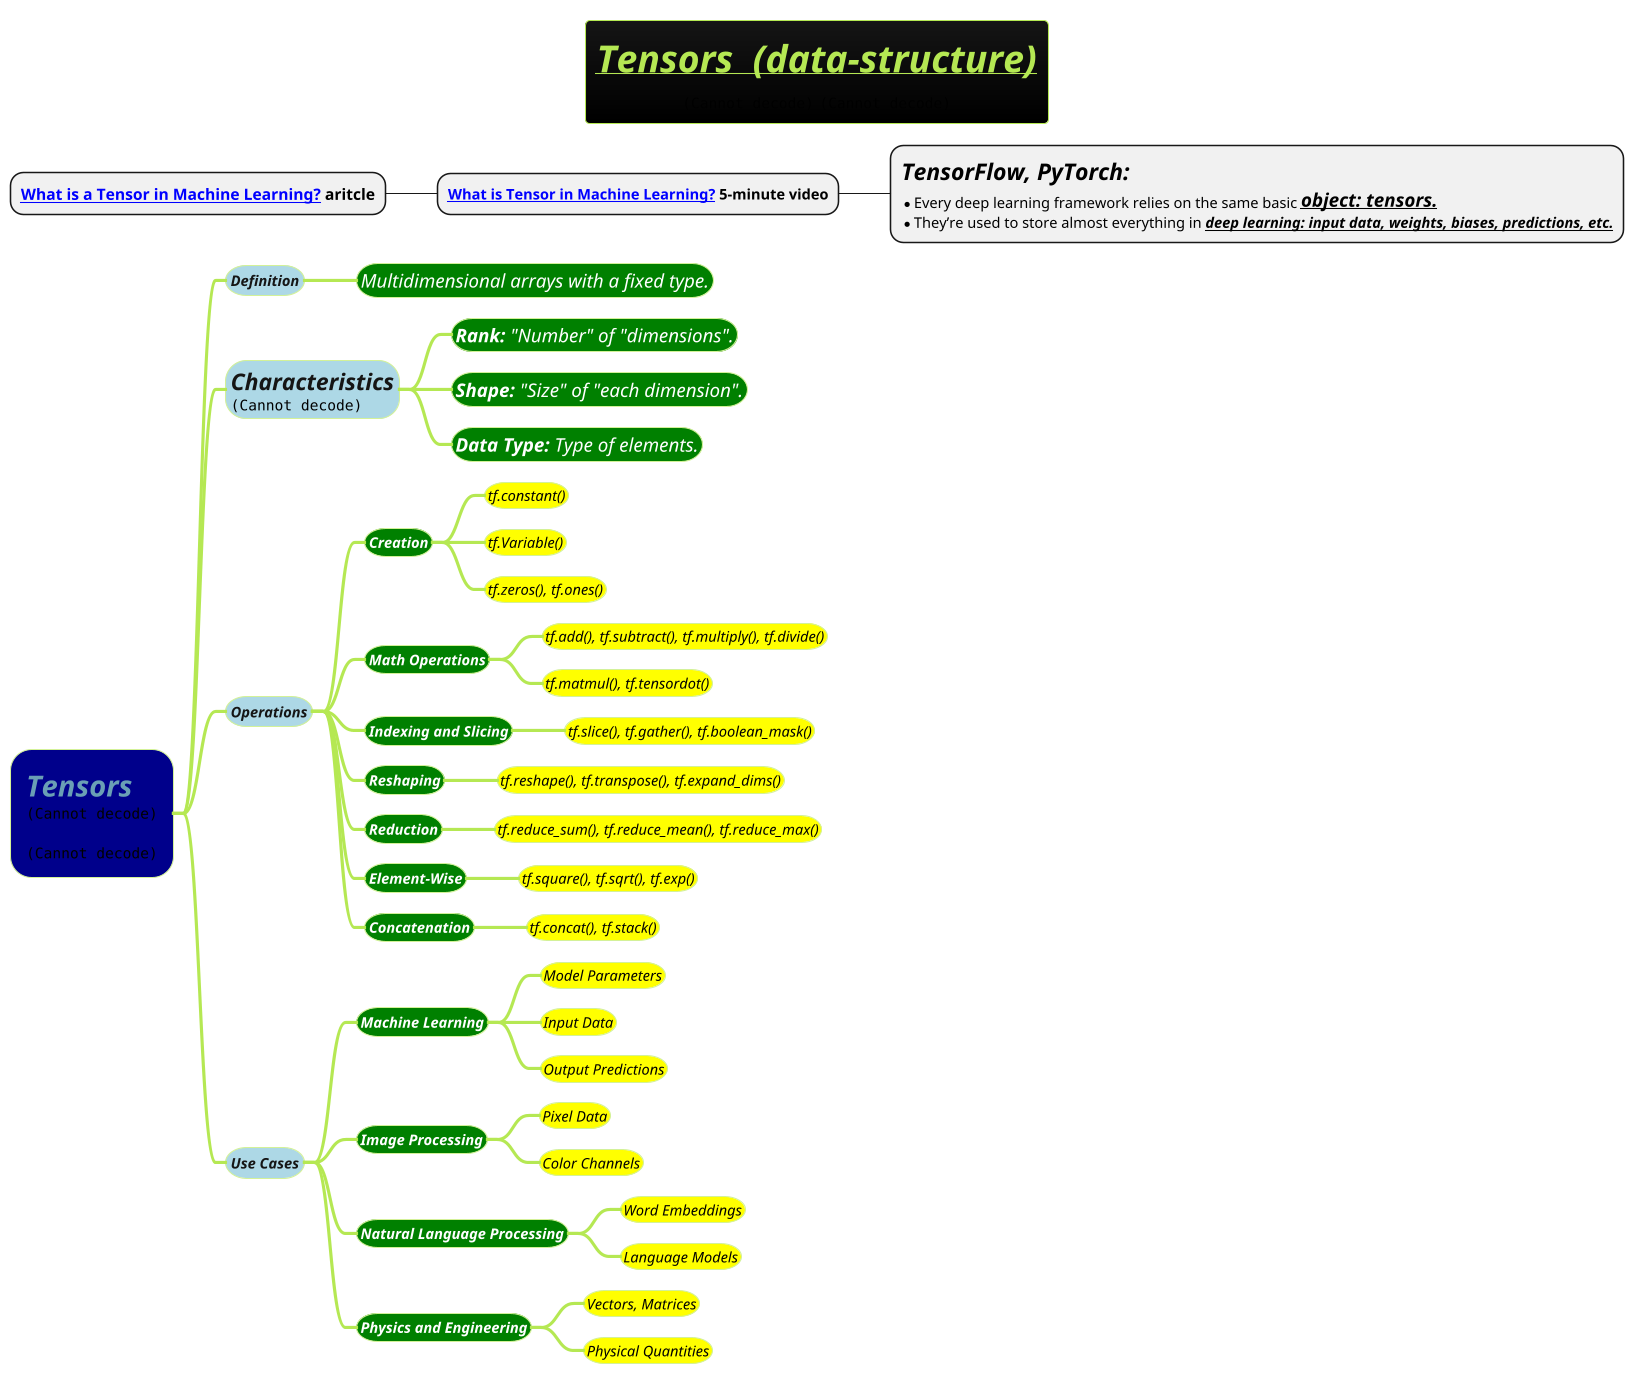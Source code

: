 @startmindmap
title =<i><b><u>Tensors  (data-structure)\n<img:images/img_3.png> <img:images/img_2.png>

* <size:15><b>[[https://towardsdatascience.com/what-is-a-tensor-in-deep-learning-6dedd95d6507 What is a Tensor in Machine Learning?]] aritcle
** <b>[[https://www.youtube.com/watch?app=desktop&v=tIqoI4jGE-w&ab_channel=MinsukHeo%ED%97%88%EB%AF%BC%EC%84%9D What is Tensor in Machine Learning?]] 5-minute video
***:=<i>TensorFlow, PyTorch:
* Every deep learning framework relies on the same basic <size:18><u><i><b>object: tensors.
* They’re used to store almost everything in <size:14><u><i><b>deep learning: input data, weights, biases, predictions, etc.;
!theme hacker

*[#darkblue] <size:28><i>Tensors\n<img:images/img_5.png>\n\n<img:images/img_1.png>
**[#lightblue] <i><size:14>Definition
***[#green] <color #white><i><size:18>Multidimensional arrays with a fixed type.
**[#lightblue] <i><size:22>Characteristics\n<img:images/img_4.png>
***[#green] <color #white><i><size:18>**Rank:** "Number" of "dimensions".
***[#green] <color #white><i><size:18>**Shape:** "Size" of "each dimension".
***[#green] <color #white><i><size:18>**Data Type:** Type of elements.
**[#lightblue] <i><size:14>Operations
***[#green] <color #white><b><i><size:14>Creation
****[#yellow] <color #black><i><size:14>tf.constant()
****[#yellow] <color #black><i><size:14>tf.Variable()
****[#yellow] <color #black><i><size:14>tf.zeros(), tf.ones()
***[#green] <color #white><b><i><size:14>Math Operations
****[#yellow] <color #black><i><size:14>tf.add(), tf.subtract(), tf.multiply(), tf.divide()
****[#yellow] <color #black><i><size:14>tf.matmul(), tf.tensordot()
***[#green] <color #white><b><i><size:14>Indexing and Slicing
****[#yellow] <color #black><i><size:14>tf.slice(), tf.gather(), tf.boolean_mask()
***[#green] <color #white><b><i><size:14>Reshaping
****[#yellow] <color #black><i><size:14>tf.reshape(), tf.transpose(), tf.expand_dims()
***[#green] <color #white><b><i><size:14>Reduction
****[#yellow] <color #black><i><size:14>tf.reduce_sum(), tf.reduce_mean(), tf.reduce_max()
***[#green] <color #white><b><i><size:14>Element-Wise
****[#yellow] <color #black><i><size:14>tf.square(), tf.sqrt(), tf.exp()
***[#green] <color #white><b><i><size:14>Concatenation
****[#yellow] <color #black><i><size:14>tf.concat(), tf.stack()
**[#lightblue] <i><size:14>Use Cases
***[#green] <color #white><b><i><size:14>Machine Learning
****[#yellow] <color #black><i><size:14>Model Parameters
****[#yellow] <color #black><i><size:14>Input Data
****[#yellow] <color #black><i><size:14>Output Predictions
***[#green] <color #white><b><i><size:14>Image Processing
****[#yellow] <color #black><i><size:14>Pixel Data
****[#yellow] <color #black><i><size:14>Color Channels
***[#green] <color #white><b><i><size:14>Natural Language Processing
****[#yellow] <color #black><i><size:14>Word Embeddings
****[#yellow] <color #black><i><size:14>Language Models
***[#green] <color #white><b><i><size:14>Physics and Engineering
****[#yellow] <color #black><i><size:14>Vectors, Matrices
****[#yellow] <color #black><i><size:14>Physical Quantities
@endmindmap
